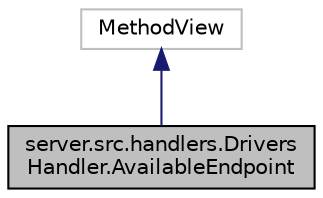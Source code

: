 digraph "server.src.handlers.DriversHandler.AvailableEndpoint"
{
  edge [fontname="Helvetica",fontsize="10",labelfontname="Helvetica",labelfontsize="10"];
  node [fontname="Helvetica",fontsize="10",shape=record];
  Node1 [label="server.src.handlers.Drivers\lHandler.AvailableEndpoint",height=0.2,width=0.4,color="black", fillcolor="grey75", style="filled", fontcolor="black"];
  Node2 -> Node1 [dir="back",color="midnightblue",fontsize="10",style="solid",fontname="Helvetica"];
  Node2 [label="MethodView",height=0.2,width=0.4,color="grey75", fillcolor="white", style="filled"];
}
